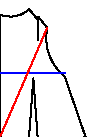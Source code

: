 %*************************************************************
%Drawing pattern of Back Bodice/Slopper
%Reference : http://www.madalynne.com/how-to-draft-a-back-bodice-sloper-update
%*************************************************************
input sarith;

ease := 2*inch; %ease is taken of 2 inches
t := 1; % scaling factor of the square
inch := 2.54*t; % since 1 inch = 2.54; This provides the space to stich
%***************************************************************

%========================================		
% Entering the measurements in cm
%========================================
	full_length     := 46*t;
	cb_length       := 44*t;
	shoulder_slope  := 46.5*t;
	shoulder_length := 9*t;
	across_shoulder := 34/2*t;
	back_arc 		:= 23 * t;
	across_back		:= 16.6 * t;
	back_neck		:=  10.5 * t;
	side_seam_length := 23*t;
	bust_span       := (24/2)*t;
	waist_arc       := 27*t;
	dart_pl         := bust_span - 3/4*inch;
%========================================
def BackBodice =
    %%%%STEP 2%%%%
	
	p1 := (0,full_length); 						% A
	p2 := (across_shoulder,full_length);		% C
	p3 := (0*t,cb_length);						% D
	p4 := (0*t,0*t);							% B
	p5 := (dart_pl , -5*t);						% G
	p6 := (xpart p5 + (1.5 * inch),-5*t);		% H
	pair i;
	i := 1/2[p5,p6];
	p7 := (0,side_seam_length);					% J
	p8 := (back_arc + (1/8 * inch),ypart p7);   % K (NOTE: 1/8 is for ease)
	
	pair L;	
	L := (xpart i,side_seam_length);
	p9 := (xpart i,ypart L - ((3/4) * inch)); 	% M
	p10 := (waist_arc + (1.5*inch),0 * t); 		% E
	
	N := ypart p4 + sqrt((shoulder_slope ** 2) - ((xpart p2 - xpart p4)**2));
	p11 := (xpart p2,N);						%N
	%p11 := (xpart p10,ypart p2);    				% N (with respect to shoulder slope)
	
	%%%%STEP 3%%%%
	
	%determining O
	
	p12 := (back_neck,ypart p1);  %O
	n := 0;
	ON := sqrt((((xpart p11 - xpart p12))**2) + (((ypart p11 - ypart p12))**2));
	
	if ON = shoulder_length + (0.5 * inch):
		message "OK";
	else:
	% point of intersection for B and N
		forever:
			%adjust N
			ON := round(sqrt((((xpart p11 - xpart p12))**2) + (((ypart p11 - ypart p12))**2)));
			%show ON;
			if n mod 2=0:
				p11 := (xpart p2,N + (n * inch));    % N
			else:
				p11 := (xpart p2,N - (n * inch));
			fi;
			n := n+0.0001;
	
			exitif ON =  round(shoulder_length  + (0.5 * inch));
		endfor;
	fi;
	
	extra := (shoulder_length + (0.5 *inch)) - ON;
	p11 := (xpart p11,ypart p11 + extra);				%N(modified)
	
	% Now calculate ON again after adjustments
	ON_new := ON + extra;

	%perpendicular of ON and OP
	z1 = p12;
	z2 = p11;
	y0 = ypart p3;
	(z1-z0) dotprod (z2-z1) = 0;
	p13 := z0;	%P
	p14 := ((xpart p13 - (1/(2*sqrt(2)))),(ypart p3 + (1/(2*sqrt(2))))); 	% Q
	p15 := 1/2[p12,p11]; 									%R
	
	path LM;
	LM := p9--L;
	p16 := p15 - 3.0*inch*unitvector(direction 0 of LM); 	%S
	p17 := p15 - 1/4*inch*unitvector(direction 0 of LM); 	%T
	p18 := p15 + 1/4*inch*unitvector(direction 0 of LM); 	%U

%%%%STEP 4 %%%%
	
	p19 := (xpart p8,ypart p8 - (0.5 *inch)); 				% V
	p20 := 1/2[p3,p7];										% DJ
	p21 := (0,ypart p20 - (3/4*inch)); 						% W (subtract just because of downward mark)
	p22 := (across_back + (3/16 * inch),ypart p21); 		% X
	%draw p22 withpen pencircle scaled 1mm;
enddef;

%===============================================================================

beginfig(1)

	pair p[],s[];
	BackBodice;
	%pickup pencircle scaled 0.7bp;
	path back;
	back := p4--p5--p9--p6--p10--p19..p22..p11--p18--p16--p17--p12..p14..p3--p4;
	path JLK,BN;
	JLK := p7--p8;
	BN := p4--p11; 
	draw back;
	draw JLK withcolor blue;
	draw BN withcolor red;
	

	endfig;
end;
		
	


